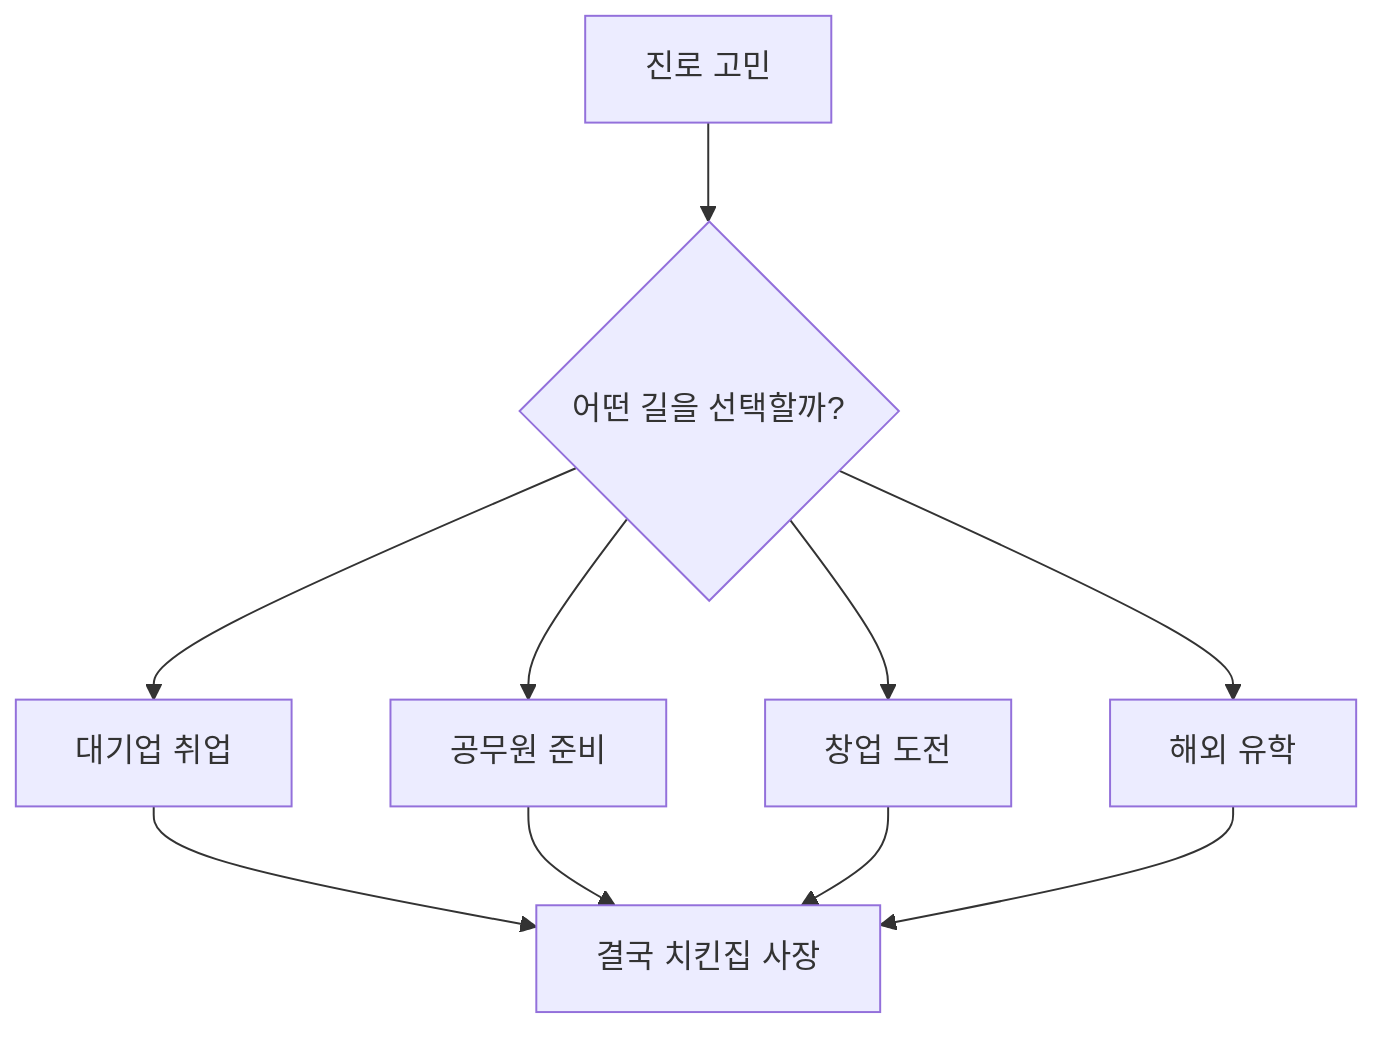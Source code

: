 flowchart TD
  A[진로 고민] --> B{어떤 길을 선택할까?}
  B --> C1[대기업 취업]
  B --> C2[공무원 준비]
  B --> C3[창업 도전]
  B --> C4[해외 유학]
  C1 --> D
  C2 --> D
  C3 --> D
  C4 --> D
  D[결국 치킨집 사장]